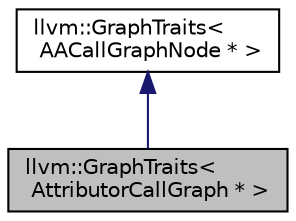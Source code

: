 digraph "llvm::GraphTraits&lt; AttributorCallGraph * &gt;"
{
 // LATEX_PDF_SIZE
  bgcolor="transparent";
  edge [fontname="Helvetica",fontsize="10",labelfontname="Helvetica",labelfontsize="10"];
  node [fontname="Helvetica",fontsize="10",shape=record];
  Node1 [label="llvm::GraphTraits\<\l AttributorCallGraph * \>",height=0.2,width=0.4,color="black", fillcolor="grey75", style="filled", fontcolor="black",tooltip=" "];
  Node2 -> Node1 [dir="back",color="midnightblue",fontsize="10",style="solid",fontname="Helvetica"];
  Node2 [label="llvm::GraphTraits\<\l AACallGraphNode * \>",height=0.2,width=0.4,color="black",URL="$structllvm_1_1GraphTraits_3_01AACallGraphNode_01_5_01_4.html",tooltip=" "];
}
